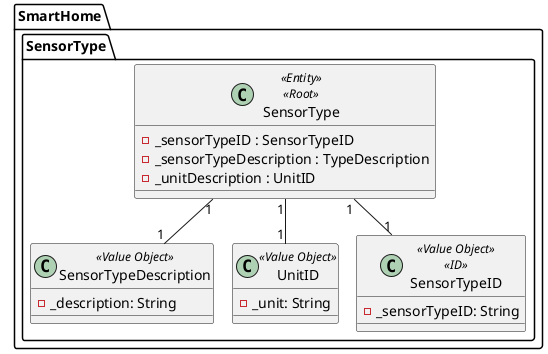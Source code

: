 @startuml
!pragma layout smetana

package SmartHome.SensorType {

  class SensorType<<Entity>><<Root>> {
    - _sensorTypeID : SensorTypeID
    - _sensorTypeDescription : TypeDescription
    - _unitDescription : UnitID
  }

}
package SmartHome.SensorType {
  class SensorTypeDescription<<Value Object>> {
    - _description: String
  }
  class UnitID<<Value Object>> {
      - _unit: String
    }
   class SensorTypeID<<Value Object>><<ID>> {
      - _sensorTypeID: String
    }

}
SmartHome.SensorType.SensorType "1" -- "1" UnitID
SmartHome.SensorType.SensorType "1" -- "1" SensorTypeDescription
SmartHome.SensorType.SensorType "1" -- "1" SensorTypeID

@enduml
